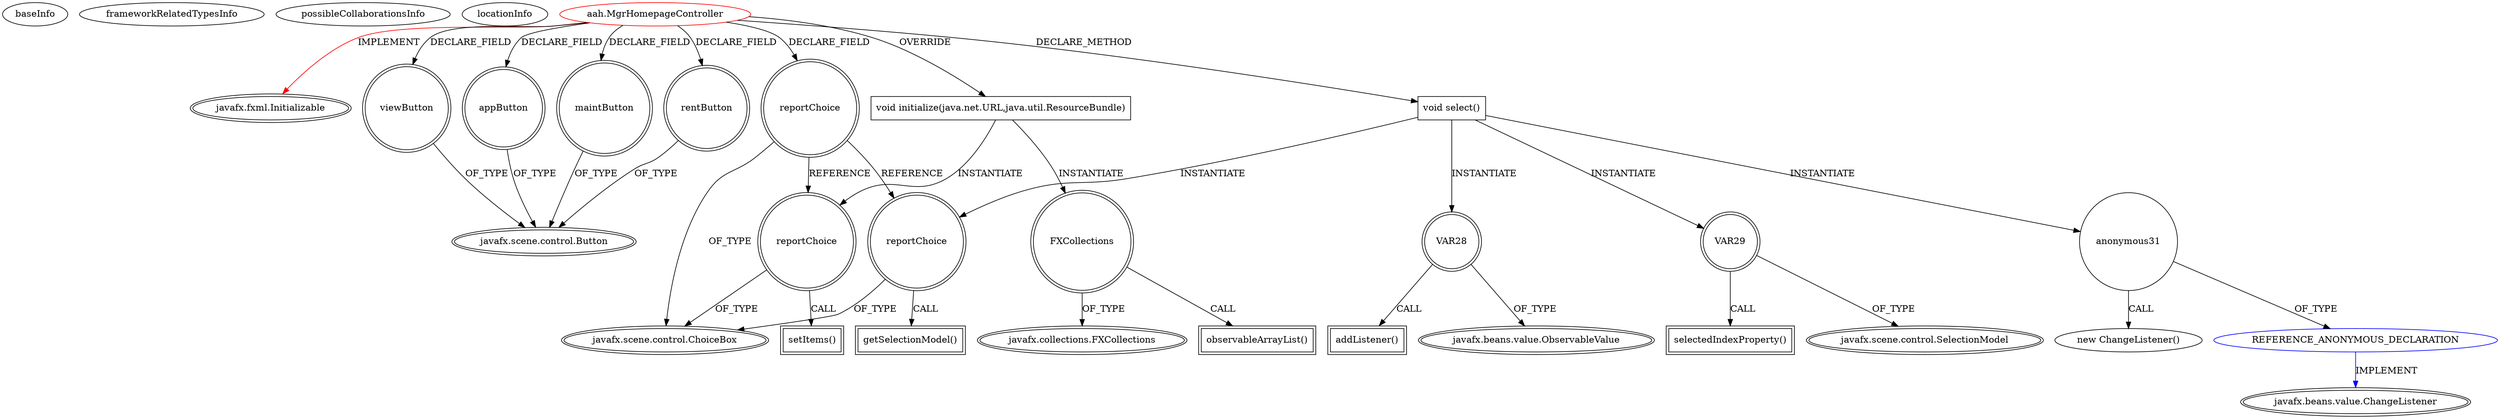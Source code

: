 digraph {
baseInfo[graphId=4734,category="extension_graph",isAnonymous=false,possibleRelation=true]
frameworkRelatedTypesInfo[0="javafx.fxml.Initializable"]
possibleCollaborationsInfo[0="4734~CLIENT_METHOD_DECLARATION-INSTANTIATION-~javafx.fxml.Initializable ~javafx.beans.value.ChangeListener ~false~true"]
locationInfo[projectName="warpcorebreach-AAH",filePath="/warpcorebreach-AAH/AAH-master/AAH/src/aah/MgrHomepageController.java",contextSignature="MgrHomepageController",graphId="4734"]
0[label="aah.MgrHomepageController",vertexType="ROOT_CLIENT_CLASS_DECLARATION",isFrameworkType=false,color=red]
1[label="javafx.fxml.Initializable",vertexType="FRAMEWORK_INTERFACE_TYPE",isFrameworkType=true,peripheries=2]
2[label="appButton",vertexType="FIELD_DECLARATION",isFrameworkType=true,peripheries=2,shape=circle]
3[label="javafx.scene.control.Button",vertexType="FRAMEWORK_CLASS_TYPE",isFrameworkType=true,peripheries=2]
4[label="maintButton",vertexType="FIELD_DECLARATION",isFrameworkType=true,peripheries=2,shape=circle]
6[label="rentButton",vertexType="FIELD_DECLARATION",isFrameworkType=true,peripheries=2,shape=circle]
8[label="reportChoice",vertexType="FIELD_DECLARATION",isFrameworkType=true,peripheries=2,shape=circle]
9[label="javafx.scene.control.ChoiceBox",vertexType="FRAMEWORK_CLASS_TYPE",isFrameworkType=true,peripheries=2]
10[label="viewButton",vertexType="FIELD_DECLARATION",isFrameworkType=true,peripheries=2,shape=circle]
12[label="void initialize(java.net.URL,java.util.ResourceBundle)",vertexType="OVERRIDING_METHOD_DECLARATION",isFrameworkType=false,shape=box]
13[label="reportChoice",vertexType="VARIABLE_EXPRESION",isFrameworkType=true,peripheries=2,shape=circle]
14[label="setItems()",vertexType="INSIDE_CALL",isFrameworkType=true,peripheries=2,shape=box]
16[label="FXCollections",vertexType="VARIABLE_EXPRESION",isFrameworkType=true,peripheries=2,shape=circle]
18[label="javafx.collections.FXCollections",vertexType="FRAMEWORK_CLASS_TYPE",isFrameworkType=true,peripheries=2]
17[label="observableArrayList()",vertexType="INSIDE_CALL",isFrameworkType=true,peripheries=2,shape=box]
103[label="void select()",vertexType="CLIENT_METHOD_DECLARATION",isFrameworkType=false,shape=box]
104[label="VAR28",vertexType="VARIABLE_EXPRESION",isFrameworkType=true,peripheries=2,shape=circle]
106[label="javafx.beans.value.ObservableValue",vertexType="FRAMEWORK_INTERFACE_TYPE",isFrameworkType=true,peripheries=2]
105[label="addListener()",vertexType="INSIDE_CALL",isFrameworkType=true,peripheries=2,shape=box]
107[label="VAR29",vertexType="VARIABLE_EXPRESION",isFrameworkType=true,peripheries=2,shape=circle]
109[label="javafx.scene.control.SelectionModel",vertexType="FRAMEWORK_CLASS_TYPE",isFrameworkType=true,peripheries=2]
108[label="selectedIndexProperty()",vertexType="INSIDE_CALL",isFrameworkType=true,peripheries=2,shape=box]
110[label="reportChoice",vertexType="VARIABLE_EXPRESION",isFrameworkType=true,peripheries=2,shape=circle]
111[label="getSelectionModel()",vertexType="INSIDE_CALL",isFrameworkType=true,peripheries=2,shape=box]
114[label="anonymous31",vertexType="VARIABLE_EXPRESION",isFrameworkType=false,shape=circle]
115[label="REFERENCE_ANONYMOUS_DECLARATION",vertexType="REFERENCE_ANONYMOUS_DECLARATION",isFrameworkType=false,color=blue]
116[label="javafx.beans.value.ChangeListener",vertexType="FRAMEWORK_INTERFACE_TYPE",isFrameworkType=true,peripheries=2]
113[label="new ChangeListener()",vertexType="CONSTRUCTOR_CALL",isFrameworkType=false]
0->1[label="IMPLEMENT",color=red]
0->2[label="DECLARE_FIELD"]
2->3[label="OF_TYPE"]
0->4[label="DECLARE_FIELD"]
4->3[label="OF_TYPE"]
0->6[label="DECLARE_FIELD"]
6->3[label="OF_TYPE"]
0->8[label="DECLARE_FIELD"]
8->9[label="OF_TYPE"]
0->10[label="DECLARE_FIELD"]
10->3[label="OF_TYPE"]
0->12[label="OVERRIDE"]
12->13[label="INSTANTIATE"]
8->13[label="REFERENCE"]
13->9[label="OF_TYPE"]
13->14[label="CALL"]
12->16[label="INSTANTIATE"]
16->18[label="OF_TYPE"]
16->17[label="CALL"]
0->103[label="DECLARE_METHOD"]
103->104[label="INSTANTIATE"]
104->106[label="OF_TYPE"]
104->105[label="CALL"]
103->107[label="INSTANTIATE"]
107->109[label="OF_TYPE"]
107->108[label="CALL"]
103->110[label="INSTANTIATE"]
8->110[label="REFERENCE"]
110->9[label="OF_TYPE"]
110->111[label="CALL"]
103->114[label="INSTANTIATE"]
115->116[label="IMPLEMENT",color=blue]
114->115[label="OF_TYPE"]
114->113[label="CALL"]
}
